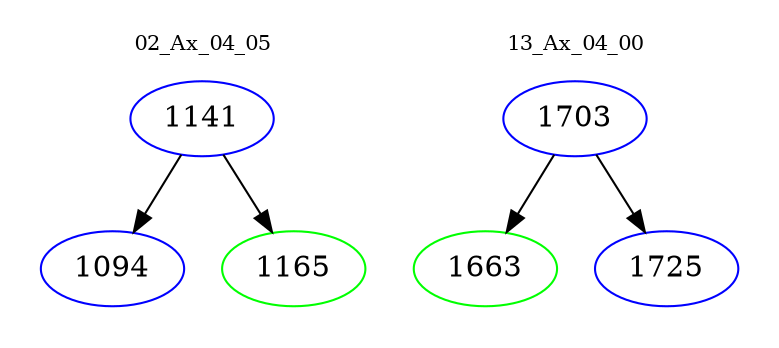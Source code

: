 digraph{
subgraph cluster_0 {
color = white
label = "02_Ax_04_05";
fontsize=10;
T0_1141 [label="1141", color="blue"]
T0_1141 -> T0_1094 [color="black"]
T0_1094 [label="1094", color="blue"]
T0_1141 -> T0_1165 [color="black"]
T0_1165 [label="1165", color="green"]
}
subgraph cluster_1 {
color = white
label = "13_Ax_04_00";
fontsize=10;
T1_1703 [label="1703", color="blue"]
T1_1703 -> T1_1663 [color="black"]
T1_1663 [label="1663", color="green"]
T1_1703 -> T1_1725 [color="black"]
T1_1725 [label="1725", color="blue"]
}
}
